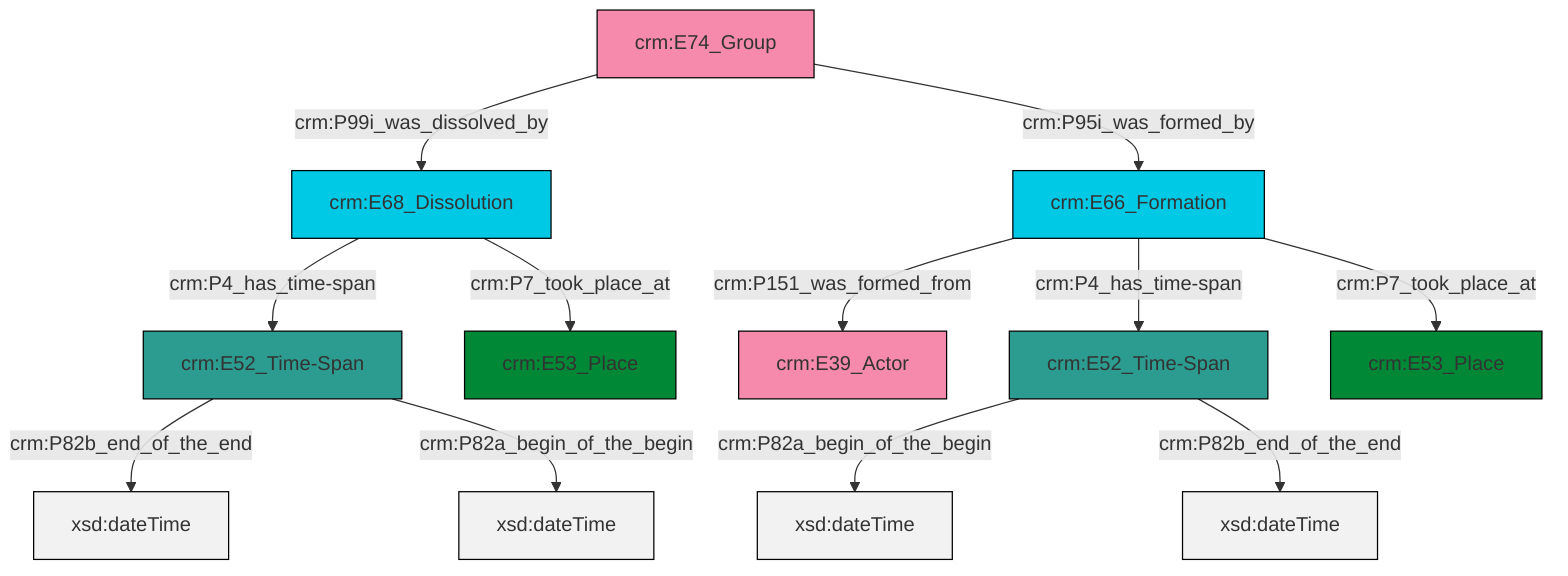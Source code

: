 graph TD
classDef Literal fill:#f2f2f2,stroke:#000000;
classDef CRM_Entity fill:#FFFFFF,stroke:#000000;
classDef Temporal_Entity fill:#00C9E6, stroke:#000000;
classDef Type fill:#E18312, stroke:#000000;
classDef Time-Span fill:#2C9C91, stroke:#000000;
classDef Appellation fill:#FFEB7F, stroke:#000000;
classDef Place fill:#008836, stroke:#000000;
classDef Persistent_Item fill:#B266B2, stroke:#000000;
classDef Conceptual_Object fill:#FFD700, stroke:#000000;
classDef Physical_Thing fill:#D2B48C, stroke:#000000;
classDef Actor fill:#f58aad, stroke:#000000;
classDef PC_Classes fill:#4ce600, stroke:#000000;
classDef Multi fill:#cccccc,stroke:#000000;

0["crm:E66_Formation"]:::Temporal_Entity -->|crm:P151_was_formed_from| 1["crm:E39_Actor"]:::Actor
4["crm:E68_Dissolution"]:::Temporal_Entity -->|crm:P4_has_time-span| 11["crm:E52_Time-Span"]:::Time-Span
11["crm:E52_Time-Span"]:::Time-Span -->|crm:P82b_end_of_the_end| 12[xsd:dateTime]:::Literal
11["crm:E52_Time-Span"]:::Time-Span -->|crm:P82a_begin_of_the_begin| 13[xsd:dateTime]:::Literal
0["crm:E66_Formation"]:::Temporal_Entity -->|crm:P4_has_time-span| 14["crm:E52_Time-Span"]:::Time-Span
0["crm:E66_Formation"]:::Temporal_Entity -->|crm:P7_took_place_at| 8["crm:E53_Place"]:::Place
4["crm:E68_Dissolution"]:::Temporal_Entity -->|crm:P7_took_place_at| 2["crm:E53_Place"]:::Place
14["crm:E52_Time-Span"]:::Time-Span -->|crm:P82a_begin_of_the_begin| 15[xsd:dateTime]:::Literal
6["crm:E74_Group"]:::Actor -->|crm:P99i_was_dissolved_by| 4["crm:E68_Dissolution"]:::Temporal_Entity
6["crm:E74_Group"]:::Actor -->|crm:P95i_was_formed_by| 0["crm:E66_Formation"]:::Temporal_Entity
14["crm:E52_Time-Span"]:::Time-Span -->|crm:P82b_end_of_the_end| 18[xsd:dateTime]:::Literal